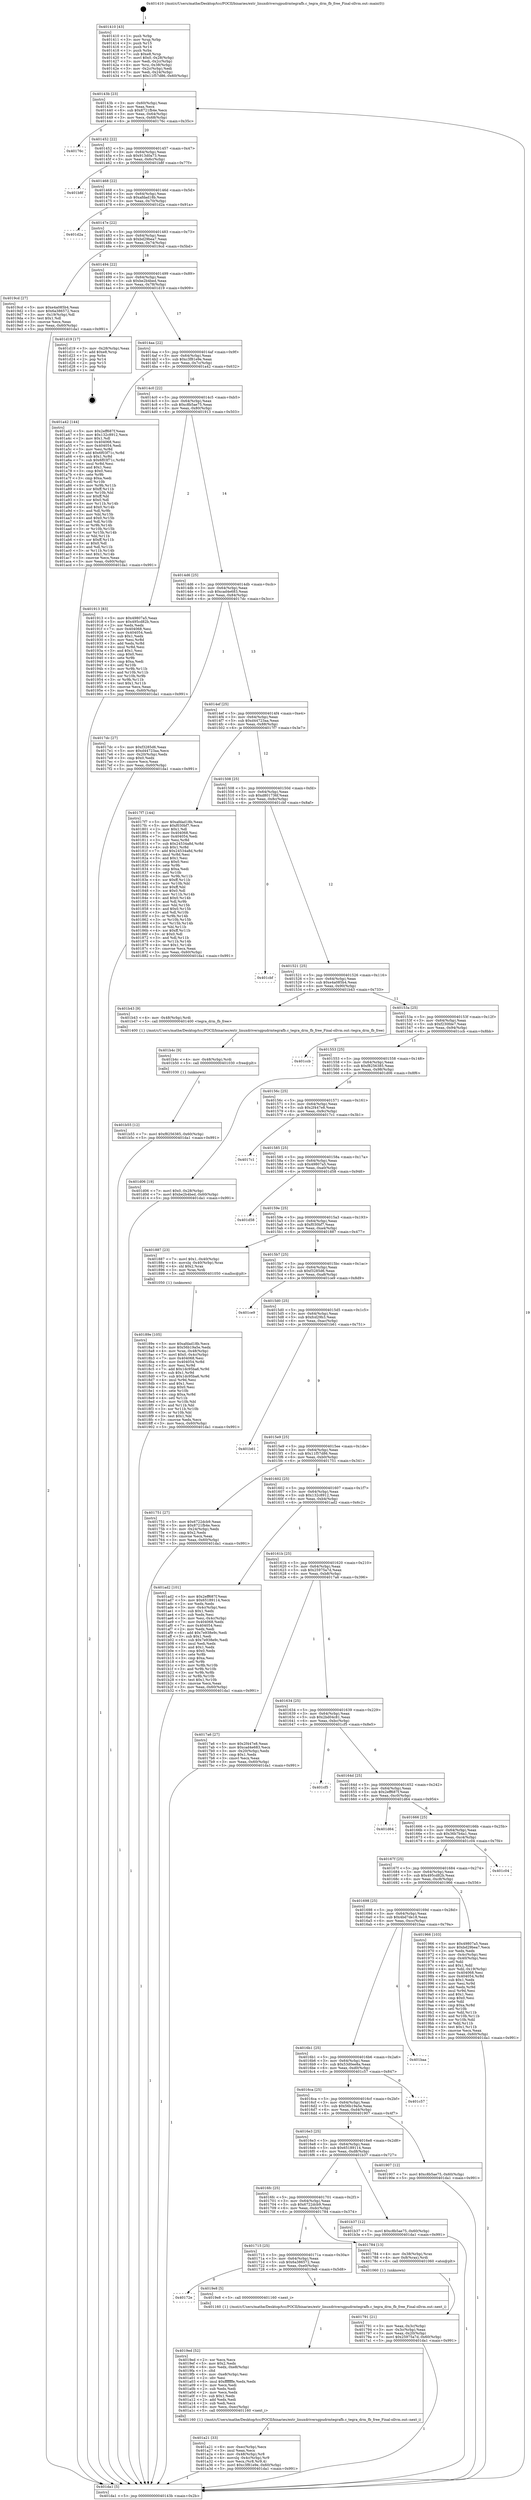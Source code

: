 digraph "0x401410" {
  label = "0x401410 (/mnt/c/Users/mathe/Desktop/tcc/POCII/binaries/extr_linuxdriversgpudrmtegrafb.c_tegra_drm_fb_free_Final-ollvm.out::main(0))"
  labelloc = "t"
  node[shape=record]

  Entry [label="",width=0.3,height=0.3,shape=circle,fillcolor=black,style=filled]
  "0x40143b" [label="{
     0x40143b [23]\l
     | [instrs]\l
     &nbsp;&nbsp;0x40143b \<+3\>: mov -0x60(%rbp),%eax\l
     &nbsp;&nbsp;0x40143e \<+2\>: mov %eax,%ecx\l
     &nbsp;&nbsp;0x401440 \<+6\>: sub $0x8721fb4e,%ecx\l
     &nbsp;&nbsp;0x401446 \<+3\>: mov %eax,-0x64(%rbp)\l
     &nbsp;&nbsp;0x401449 \<+3\>: mov %ecx,-0x68(%rbp)\l
     &nbsp;&nbsp;0x40144c \<+6\>: je 000000000040176c \<main+0x35c\>\l
  }"]
  "0x40176c" [label="{
     0x40176c\l
  }", style=dashed]
  "0x401452" [label="{
     0x401452 [22]\l
     | [instrs]\l
     &nbsp;&nbsp;0x401452 \<+5\>: jmp 0000000000401457 \<main+0x47\>\l
     &nbsp;&nbsp;0x401457 \<+3\>: mov -0x64(%rbp),%eax\l
     &nbsp;&nbsp;0x40145a \<+5\>: sub $0x913d0a73,%eax\l
     &nbsp;&nbsp;0x40145f \<+3\>: mov %eax,-0x6c(%rbp)\l
     &nbsp;&nbsp;0x401462 \<+6\>: je 0000000000401b8f \<main+0x77f\>\l
  }"]
  Exit [label="",width=0.3,height=0.3,shape=circle,fillcolor=black,style=filled,peripheries=2]
  "0x401b8f" [label="{
     0x401b8f\l
  }", style=dashed]
  "0x401468" [label="{
     0x401468 [22]\l
     | [instrs]\l
     &nbsp;&nbsp;0x401468 \<+5\>: jmp 000000000040146d \<main+0x5d\>\l
     &nbsp;&nbsp;0x40146d \<+3\>: mov -0x64(%rbp),%eax\l
     &nbsp;&nbsp;0x401470 \<+5\>: sub $0xafdad18b,%eax\l
     &nbsp;&nbsp;0x401475 \<+3\>: mov %eax,-0x70(%rbp)\l
     &nbsp;&nbsp;0x401478 \<+6\>: je 0000000000401d2a \<main+0x91a\>\l
  }"]
  "0x401b55" [label="{
     0x401b55 [12]\l
     | [instrs]\l
     &nbsp;&nbsp;0x401b55 \<+7\>: movl $0xf8256385,-0x60(%rbp)\l
     &nbsp;&nbsp;0x401b5c \<+5\>: jmp 0000000000401da1 \<main+0x991\>\l
  }"]
  "0x401d2a" [label="{
     0x401d2a\l
  }", style=dashed]
  "0x40147e" [label="{
     0x40147e [22]\l
     | [instrs]\l
     &nbsp;&nbsp;0x40147e \<+5\>: jmp 0000000000401483 \<main+0x73\>\l
     &nbsp;&nbsp;0x401483 \<+3\>: mov -0x64(%rbp),%eax\l
     &nbsp;&nbsp;0x401486 \<+5\>: sub $0xbd29bea7,%eax\l
     &nbsp;&nbsp;0x40148b \<+3\>: mov %eax,-0x74(%rbp)\l
     &nbsp;&nbsp;0x40148e \<+6\>: je 00000000004019cd \<main+0x5bd\>\l
  }"]
  "0x401b4c" [label="{
     0x401b4c [9]\l
     | [instrs]\l
     &nbsp;&nbsp;0x401b4c \<+4\>: mov -0x48(%rbp),%rdi\l
     &nbsp;&nbsp;0x401b50 \<+5\>: call 0000000000401030 \<free@plt\>\l
     | [calls]\l
     &nbsp;&nbsp;0x401030 \{1\} (unknown)\l
  }"]
  "0x4019cd" [label="{
     0x4019cd [27]\l
     | [instrs]\l
     &nbsp;&nbsp;0x4019cd \<+5\>: mov $0xe4a085b4,%eax\l
     &nbsp;&nbsp;0x4019d2 \<+5\>: mov $0x6a386572,%ecx\l
     &nbsp;&nbsp;0x4019d7 \<+3\>: mov -0x19(%rbp),%dl\l
     &nbsp;&nbsp;0x4019da \<+3\>: test $0x1,%dl\l
     &nbsp;&nbsp;0x4019dd \<+3\>: cmovne %ecx,%eax\l
     &nbsp;&nbsp;0x4019e0 \<+3\>: mov %eax,-0x60(%rbp)\l
     &nbsp;&nbsp;0x4019e3 \<+5\>: jmp 0000000000401da1 \<main+0x991\>\l
  }"]
  "0x401494" [label="{
     0x401494 [22]\l
     | [instrs]\l
     &nbsp;&nbsp;0x401494 \<+5\>: jmp 0000000000401499 \<main+0x89\>\l
     &nbsp;&nbsp;0x401499 \<+3\>: mov -0x64(%rbp),%eax\l
     &nbsp;&nbsp;0x40149c \<+5\>: sub $0xbe2b4bed,%eax\l
     &nbsp;&nbsp;0x4014a1 \<+3\>: mov %eax,-0x78(%rbp)\l
     &nbsp;&nbsp;0x4014a4 \<+6\>: je 0000000000401d19 \<main+0x909\>\l
  }"]
  "0x401a21" [label="{
     0x401a21 [33]\l
     | [instrs]\l
     &nbsp;&nbsp;0x401a21 \<+6\>: mov -0xec(%rbp),%ecx\l
     &nbsp;&nbsp;0x401a27 \<+3\>: imul %eax,%ecx\l
     &nbsp;&nbsp;0x401a2a \<+4\>: mov -0x48(%rbp),%r8\l
     &nbsp;&nbsp;0x401a2e \<+4\>: movslq -0x4c(%rbp),%r9\l
     &nbsp;&nbsp;0x401a32 \<+4\>: mov %ecx,(%r8,%r9,4)\l
     &nbsp;&nbsp;0x401a36 \<+7\>: movl $0xc3f81e9e,-0x60(%rbp)\l
     &nbsp;&nbsp;0x401a3d \<+5\>: jmp 0000000000401da1 \<main+0x991\>\l
  }"]
  "0x401d19" [label="{
     0x401d19 [17]\l
     | [instrs]\l
     &nbsp;&nbsp;0x401d19 \<+3\>: mov -0x28(%rbp),%eax\l
     &nbsp;&nbsp;0x401d1c \<+7\>: add $0xe8,%rsp\l
     &nbsp;&nbsp;0x401d23 \<+1\>: pop %rbx\l
     &nbsp;&nbsp;0x401d24 \<+2\>: pop %r14\l
     &nbsp;&nbsp;0x401d26 \<+2\>: pop %r15\l
     &nbsp;&nbsp;0x401d28 \<+1\>: pop %rbp\l
     &nbsp;&nbsp;0x401d29 \<+1\>: ret\l
  }"]
  "0x4014aa" [label="{
     0x4014aa [22]\l
     | [instrs]\l
     &nbsp;&nbsp;0x4014aa \<+5\>: jmp 00000000004014af \<main+0x9f\>\l
     &nbsp;&nbsp;0x4014af \<+3\>: mov -0x64(%rbp),%eax\l
     &nbsp;&nbsp;0x4014b2 \<+5\>: sub $0xc3f81e9e,%eax\l
     &nbsp;&nbsp;0x4014b7 \<+3\>: mov %eax,-0x7c(%rbp)\l
     &nbsp;&nbsp;0x4014ba \<+6\>: je 0000000000401a42 \<main+0x632\>\l
  }"]
  "0x4019ed" [label="{
     0x4019ed [52]\l
     | [instrs]\l
     &nbsp;&nbsp;0x4019ed \<+2\>: xor %ecx,%ecx\l
     &nbsp;&nbsp;0x4019ef \<+5\>: mov $0x2,%edx\l
     &nbsp;&nbsp;0x4019f4 \<+6\>: mov %edx,-0xe8(%rbp)\l
     &nbsp;&nbsp;0x4019fa \<+1\>: cltd\l
     &nbsp;&nbsp;0x4019fb \<+6\>: mov -0xe8(%rbp),%esi\l
     &nbsp;&nbsp;0x401a01 \<+2\>: idiv %esi\l
     &nbsp;&nbsp;0x401a03 \<+6\>: imul $0xfffffffe,%edx,%edx\l
     &nbsp;&nbsp;0x401a09 \<+2\>: mov %ecx,%edi\l
     &nbsp;&nbsp;0x401a0b \<+2\>: sub %edx,%edi\l
     &nbsp;&nbsp;0x401a0d \<+2\>: mov %ecx,%edx\l
     &nbsp;&nbsp;0x401a0f \<+3\>: sub $0x1,%edx\l
     &nbsp;&nbsp;0x401a12 \<+2\>: add %edx,%edi\l
     &nbsp;&nbsp;0x401a14 \<+2\>: sub %edi,%ecx\l
     &nbsp;&nbsp;0x401a16 \<+6\>: mov %ecx,-0xec(%rbp)\l
     &nbsp;&nbsp;0x401a1c \<+5\>: call 0000000000401160 \<next_i\>\l
     | [calls]\l
     &nbsp;&nbsp;0x401160 \{1\} (/mnt/c/Users/mathe/Desktop/tcc/POCII/binaries/extr_linuxdriversgpudrmtegrafb.c_tegra_drm_fb_free_Final-ollvm.out::next_i)\l
  }"]
  "0x401a42" [label="{
     0x401a42 [144]\l
     | [instrs]\l
     &nbsp;&nbsp;0x401a42 \<+5\>: mov $0x2eff687f,%eax\l
     &nbsp;&nbsp;0x401a47 \<+5\>: mov $0x132c8912,%ecx\l
     &nbsp;&nbsp;0x401a4c \<+2\>: mov $0x1,%dl\l
     &nbsp;&nbsp;0x401a4e \<+7\>: mov 0x404068,%esi\l
     &nbsp;&nbsp;0x401a55 \<+7\>: mov 0x404054,%edi\l
     &nbsp;&nbsp;0x401a5c \<+3\>: mov %esi,%r8d\l
     &nbsp;&nbsp;0x401a5f \<+7\>: add $0x6f03f71c,%r8d\l
     &nbsp;&nbsp;0x401a66 \<+4\>: sub $0x1,%r8d\l
     &nbsp;&nbsp;0x401a6a \<+7\>: sub $0x6f03f71c,%r8d\l
     &nbsp;&nbsp;0x401a71 \<+4\>: imul %r8d,%esi\l
     &nbsp;&nbsp;0x401a75 \<+3\>: and $0x1,%esi\l
     &nbsp;&nbsp;0x401a78 \<+3\>: cmp $0x0,%esi\l
     &nbsp;&nbsp;0x401a7b \<+4\>: sete %r9b\l
     &nbsp;&nbsp;0x401a7f \<+3\>: cmp $0xa,%edi\l
     &nbsp;&nbsp;0x401a82 \<+4\>: setl %r10b\l
     &nbsp;&nbsp;0x401a86 \<+3\>: mov %r9b,%r11b\l
     &nbsp;&nbsp;0x401a89 \<+4\>: xor $0xff,%r11b\l
     &nbsp;&nbsp;0x401a8d \<+3\>: mov %r10b,%bl\l
     &nbsp;&nbsp;0x401a90 \<+3\>: xor $0xff,%bl\l
     &nbsp;&nbsp;0x401a93 \<+3\>: xor $0x0,%dl\l
     &nbsp;&nbsp;0x401a96 \<+3\>: mov %r11b,%r14b\l
     &nbsp;&nbsp;0x401a99 \<+4\>: and $0x0,%r14b\l
     &nbsp;&nbsp;0x401a9d \<+3\>: and %dl,%r9b\l
     &nbsp;&nbsp;0x401aa0 \<+3\>: mov %bl,%r15b\l
     &nbsp;&nbsp;0x401aa3 \<+4\>: and $0x0,%r15b\l
     &nbsp;&nbsp;0x401aa7 \<+3\>: and %dl,%r10b\l
     &nbsp;&nbsp;0x401aaa \<+3\>: or %r9b,%r14b\l
     &nbsp;&nbsp;0x401aad \<+3\>: or %r10b,%r15b\l
     &nbsp;&nbsp;0x401ab0 \<+3\>: xor %r15b,%r14b\l
     &nbsp;&nbsp;0x401ab3 \<+3\>: or %bl,%r11b\l
     &nbsp;&nbsp;0x401ab6 \<+4\>: xor $0xff,%r11b\l
     &nbsp;&nbsp;0x401aba \<+3\>: or $0x0,%dl\l
     &nbsp;&nbsp;0x401abd \<+3\>: and %dl,%r11b\l
     &nbsp;&nbsp;0x401ac0 \<+3\>: or %r11b,%r14b\l
     &nbsp;&nbsp;0x401ac3 \<+4\>: test $0x1,%r14b\l
     &nbsp;&nbsp;0x401ac7 \<+3\>: cmovne %ecx,%eax\l
     &nbsp;&nbsp;0x401aca \<+3\>: mov %eax,-0x60(%rbp)\l
     &nbsp;&nbsp;0x401acd \<+5\>: jmp 0000000000401da1 \<main+0x991\>\l
  }"]
  "0x4014c0" [label="{
     0x4014c0 [22]\l
     | [instrs]\l
     &nbsp;&nbsp;0x4014c0 \<+5\>: jmp 00000000004014c5 \<main+0xb5\>\l
     &nbsp;&nbsp;0x4014c5 \<+3\>: mov -0x64(%rbp),%eax\l
     &nbsp;&nbsp;0x4014c8 \<+5\>: sub $0xc8b5ae75,%eax\l
     &nbsp;&nbsp;0x4014cd \<+3\>: mov %eax,-0x80(%rbp)\l
     &nbsp;&nbsp;0x4014d0 \<+6\>: je 0000000000401913 \<main+0x503\>\l
  }"]
  "0x40172e" [label="{
     0x40172e\l
  }", style=dashed]
  "0x401913" [label="{
     0x401913 [83]\l
     | [instrs]\l
     &nbsp;&nbsp;0x401913 \<+5\>: mov $0x49807a5,%eax\l
     &nbsp;&nbsp;0x401918 \<+5\>: mov $0x495cd82b,%ecx\l
     &nbsp;&nbsp;0x40191d \<+2\>: xor %edx,%edx\l
     &nbsp;&nbsp;0x40191f \<+7\>: mov 0x404068,%esi\l
     &nbsp;&nbsp;0x401926 \<+7\>: mov 0x404054,%edi\l
     &nbsp;&nbsp;0x40192d \<+3\>: sub $0x1,%edx\l
     &nbsp;&nbsp;0x401930 \<+3\>: mov %esi,%r8d\l
     &nbsp;&nbsp;0x401933 \<+3\>: add %edx,%r8d\l
     &nbsp;&nbsp;0x401936 \<+4\>: imul %r8d,%esi\l
     &nbsp;&nbsp;0x40193a \<+3\>: and $0x1,%esi\l
     &nbsp;&nbsp;0x40193d \<+3\>: cmp $0x0,%esi\l
     &nbsp;&nbsp;0x401940 \<+4\>: sete %r9b\l
     &nbsp;&nbsp;0x401944 \<+3\>: cmp $0xa,%edi\l
     &nbsp;&nbsp;0x401947 \<+4\>: setl %r10b\l
     &nbsp;&nbsp;0x40194b \<+3\>: mov %r9b,%r11b\l
     &nbsp;&nbsp;0x40194e \<+3\>: and %r10b,%r11b\l
     &nbsp;&nbsp;0x401951 \<+3\>: xor %r10b,%r9b\l
     &nbsp;&nbsp;0x401954 \<+3\>: or %r9b,%r11b\l
     &nbsp;&nbsp;0x401957 \<+4\>: test $0x1,%r11b\l
     &nbsp;&nbsp;0x40195b \<+3\>: cmovne %ecx,%eax\l
     &nbsp;&nbsp;0x40195e \<+3\>: mov %eax,-0x60(%rbp)\l
     &nbsp;&nbsp;0x401961 \<+5\>: jmp 0000000000401da1 \<main+0x991\>\l
  }"]
  "0x4014d6" [label="{
     0x4014d6 [25]\l
     | [instrs]\l
     &nbsp;&nbsp;0x4014d6 \<+5\>: jmp 00000000004014db \<main+0xcb\>\l
     &nbsp;&nbsp;0x4014db \<+3\>: mov -0x64(%rbp),%eax\l
     &nbsp;&nbsp;0x4014de \<+5\>: sub $0xcad4e683,%eax\l
     &nbsp;&nbsp;0x4014e3 \<+6\>: mov %eax,-0x84(%rbp)\l
     &nbsp;&nbsp;0x4014e9 \<+6\>: je 00000000004017dc \<main+0x3cc\>\l
  }"]
  "0x4019e8" [label="{
     0x4019e8 [5]\l
     | [instrs]\l
     &nbsp;&nbsp;0x4019e8 \<+5\>: call 0000000000401160 \<next_i\>\l
     | [calls]\l
     &nbsp;&nbsp;0x401160 \{1\} (/mnt/c/Users/mathe/Desktop/tcc/POCII/binaries/extr_linuxdriversgpudrmtegrafb.c_tegra_drm_fb_free_Final-ollvm.out::next_i)\l
  }"]
  "0x4017dc" [label="{
     0x4017dc [27]\l
     | [instrs]\l
     &nbsp;&nbsp;0x4017dc \<+5\>: mov $0xf3285d6,%eax\l
     &nbsp;&nbsp;0x4017e1 \<+5\>: mov $0xd44723aa,%ecx\l
     &nbsp;&nbsp;0x4017e6 \<+3\>: mov -0x20(%rbp),%edx\l
     &nbsp;&nbsp;0x4017e9 \<+3\>: cmp $0x0,%edx\l
     &nbsp;&nbsp;0x4017ec \<+3\>: cmove %ecx,%eax\l
     &nbsp;&nbsp;0x4017ef \<+3\>: mov %eax,-0x60(%rbp)\l
     &nbsp;&nbsp;0x4017f2 \<+5\>: jmp 0000000000401da1 \<main+0x991\>\l
  }"]
  "0x4014ef" [label="{
     0x4014ef [25]\l
     | [instrs]\l
     &nbsp;&nbsp;0x4014ef \<+5\>: jmp 00000000004014f4 \<main+0xe4\>\l
     &nbsp;&nbsp;0x4014f4 \<+3\>: mov -0x64(%rbp),%eax\l
     &nbsp;&nbsp;0x4014f7 \<+5\>: sub $0xd44723aa,%eax\l
     &nbsp;&nbsp;0x4014fc \<+6\>: mov %eax,-0x88(%rbp)\l
     &nbsp;&nbsp;0x401502 \<+6\>: je 00000000004017f7 \<main+0x3e7\>\l
  }"]
  "0x40189e" [label="{
     0x40189e [105]\l
     | [instrs]\l
     &nbsp;&nbsp;0x40189e \<+5\>: mov $0xafdad18b,%ecx\l
     &nbsp;&nbsp;0x4018a3 \<+5\>: mov $0x56b19a5e,%edx\l
     &nbsp;&nbsp;0x4018a8 \<+4\>: mov %rax,-0x48(%rbp)\l
     &nbsp;&nbsp;0x4018ac \<+7\>: movl $0x0,-0x4c(%rbp)\l
     &nbsp;&nbsp;0x4018b3 \<+7\>: mov 0x404068,%esi\l
     &nbsp;&nbsp;0x4018ba \<+8\>: mov 0x404054,%r8d\l
     &nbsp;&nbsp;0x4018c2 \<+3\>: mov %esi,%r9d\l
     &nbsp;&nbsp;0x4018c5 \<+7\>: add $0x1dc95ba6,%r9d\l
     &nbsp;&nbsp;0x4018cc \<+4\>: sub $0x1,%r9d\l
     &nbsp;&nbsp;0x4018d0 \<+7\>: sub $0x1dc95ba6,%r9d\l
     &nbsp;&nbsp;0x4018d7 \<+4\>: imul %r9d,%esi\l
     &nbsp;&nbsp;0x4018db \<+3\>: and $0x1,%esi\l
     &nbsp;&nbsp;0x4018de \<+3\>: cmp $0x0,%esi\l
     &nbsp;&nbsp;0x4018e1 \<+4\>: sete %r10b\l
     &nbsp;&nbsp;0x4018e5 \<+4\>: cmp $0xa,%r8d\l
     &nbsp;&nbsp;0x4018e9 \<+4\>: setl %r11b\l
     &nbsp;&nbsp;0x4018ed \<+3\>: mov %r10b,%bl\l
     &nbsp;&nbsp;0x4018f0 \<+3\>: and %r11b,%bl\l
     &nbsp;&nbsp;0x4018f3 \<+3\>: xor %r11b,%r10b\l
     &nbsp;&nbsp;0x4018f6 \<+3\>: or %r10b,%bl\l
     &nbsp;&nbsp;0x4018f9 \<+3\>: test $0x1,%bl\l
     &nbsp;&nbsp;0x4018fc \<+3\>: cmovne %edx,%ecx\l
     &nbsp;&nbsp;0x4018ff \<+3\>: mov %ecx,-0x60(%rbp)\l
     &nbsp;&nbsp;0x401902 \<+5\>: jmp 0000000000401da1 \<main+0x991\>\l
  }"]
  "0x4017f7" [label="{
     0x4017f7 [144]\l
     | [instrs]\l
     &nbsp;&nbsp;0x4017f7 \<+5\>: mov $0xafdad18b,%eax\l
     &nbsp;&nbsp;0x4017fc \<+5\>: mov $0xf030bf7,%ecx\l
     &nbsp;&nbsp;0x401801 \<+2\>: mov $0x1,%dl\l
     &nbsp;&nbsp;0x401803 \<+7\>: mov 0x404068,%esi\l
     &nbsp;&nbsp;0x40180a \<+7\>: mov 0x404054,%edi\l
     &nbsp;&nbsp;0x401811 \<+3\>: mov %esi,%r8d\l
     &nbsp;&nbsp;0x401814 \<+7\>: sub $0x24534a8d,%r8d\l
     &nbsp;&nbsp;0x40181b \<+4\>: sub $0x1,%r8d\l
     &nbsp;&nbsp;0x40181f \<+7\>: add $0x24534a8d,%r8d\l
     &nbsp;&nbsp;0x401826 \<+4\>: imul %r8d,%esi\l
     &nbsp;&nbsp;0x40182a \<+3\>: and $0x1,%esi\l
     &nbsp;&nbsp;0x40182d \<+3\>: cmp $0x0,%esi\l
     &nbsp;&nbsp;0x401830 \<+4\>: sete %r9b\l
     &nbsp;&nbsp;0x401834 \<+3\>: cmp $0xa,%edi\l
     &nbsp;&nbsp;0x401837 \<+4\>: setl %r10b\l
     &nbsp;&nbsp;0x40183b \<+3\>: mov %r9b,%r11b\l
     &nbsp;&nbsp;0x40183e \<+4\>: xor $0xff,%r11b\l
     &nbsp;&nbsp;0x401842 \<+3\>: mov %r10b,%bl\l
     &nbsp;&nbsp;0x401845 \<+3\>: xor $0xff,%bl\l
     &nbsp;&nbsp;0x401848 \<+3\>: xor $0x0,%dl\l
     &nbsp;&nbsp;0x40184b \<+3\>: mov %r11b,%r14b\l
     &nbsp;&nbsp;0x40184e \<+4\>: and $0x0,%r14b\l
     &nbsp;&nbsp;0x401852 \<+3\>: and %dl,%r9b\l
     &nbsp;&nbsp;0x401855 \<+3\>: mov %bl,%r15b\l
     &nbsp;&nbsp;0x401858 \<+4\>: and $0x0,%r15b\l
     &nbsp;&nbsp;0x40185c \<+3\>: and %dl,%r10b\l
     &nbsp;&nbsp;0x40185f \<+3\>: or %r9b,%r14b\l
     &nbsp;&nbsp;0x401862 \<+3\>: or %r10b,%r15b\l
     &nbsp;&nbsp;0x401865 \<+3\>: xor %r15b,%r14b\l
     &nbsp;&nbsp;0x401868 \<+3\>: or %bl,%r11b\l
     &nbsp;&nbsp;0x40186b \<+4\>: xor $0xff,%r11b\l
     &nbsp;&nbsp;0x40186f \<+3\>: or $0x0,%dl\l
     &nbsp;&nbsp;0x401872 \<+3\>: and %dl,%r11b\l
     &nbsp;&nbsp;0x401875 \<+3\>: or %r11b,%r14b\l
     &nbsp;&nbsp;0x401878 \<+4\>: test $0x1,%r14b\l
     &nbsp;&nbsp;0x40187c \<+3\>: cmovne %ecx,%eax\l
     &nbsp;&nbsp;0x40187f \<+3\>: mov %eax,-0x60(%rbp)\l
     &nbsp;&nbsp;0x401882 \<+5\>: jmp 0000000000401da1 \<main+0x991\>\l
  }"]
  "0x401508" [label="{
     0x401508 [25]\l
     | [instrs]\l
     &nbsp;&nbsp;0x401508 \<+5\>: jmp 000000000040150d \<main+0xfd\>\l
     &nbsp;&nbsp;0x40150d \<+3\>: mov -0x64(%rbp),%eax\l
     &nbsp;&nbsp;0x401510 \<+5\>: sub $0xd801736f,%eax\l
     &nbsp;&nbsp;0x401515 \<+6\>: mov %eax,-0x8c(%rbp)\l
     &nbsp;&nbsp;0x40151b \<+6\>: je 0000000000401cbf \<main+0x8af\>\l
  }"]
  "0x401791" [label="{
     0x401791 [21]\l
     | [instrs]\l
     &nbsp;&nbsp;0x401791 \<+3\>: mov %eax,-0x3c(%rbp)\l
     &nbsp;&nbsp;0x401794 \<+3\>: mov -0x3c(%rbp),%eax\l
     &nbsp;&nbsp;0x401797 \<+3\>: mov %eax,-0x20(%rbp)\l
     &nbsp;&nbsp;0x40179a \<+7\>: movl $0x25975a7d,-0x60(%rbp)\l
     &nbsp;&nbsp;0x4017a1 \<+5\>: jmp 0000000000401da1 \<main+0x991\>\l
  }"]
  "0x401cbf" [label="{
     0x401cbf\l
  }", style=dashed]
  "0x401521" [label="{
     0x401521 [25]\l
     | [instrs]\l
     &nbsp;&nbsp;0x401521 \<+5\>: jmp 0000000000401526 \<main+0x116\>\l
     &nbsp;&nbsp;0x401526 \<+3\>: mov -0x64(%rbp),%eax\l
     &nbsp;&nbsp;0x401529 \<+5\>: sub $0xe4a085b4,%eax\l
     &nbsp;&nbsp;0x40152e \<+6\>: mov %eax,-0x90(%rbp)\l
     &nbsp;&nbsp;0x401534 \<+6\>: je 0000000000401b43 \<main+0x733\>\l
  }"]
  "0x401715" [label="{
     0x401715 [25]\l
     | [instrs]\l
     &nbsp;&nbsp;0x401715 \<+5\>: jmp 000000000040171a \<main+0x30a\>\l
     &nbsp;&nbsp;0x40171a \<+3\>: mov -0x64(%rbp),%eax\l
     &nbsp;&nbsp;0x40171d \<+5\>: sub $0x6a386572,%eax\l
     &nbsp;&nbsp;0x401722 \<+6\>: mov %eax,-0xe0(%rbp)\l
     &nbsp;&nbsp;0x401728 \<+6\>: je 00000000004019e8 \<main+0x5d8\>\l
  }"]
  "0x401b43" [label="{
     0x401b43 [9]\l
     | [instrs]\l
     &nbsp;&nbsp;0x401b43 \<+4\>: mov -0x48(%rbp),%rdi\l
     &nbsp;&nbsp;0x401b47 \<+5\>: call 0000000000401400 \<tegra_drm_fb_free\>\l
     | [calls]\l
     &nbsp;&nbsp;0x401400 \{1\} (/mnt/c/Users/mathe/Desktop/tcc/POCII/binaries/extr_linuxdriversgpudrmtegrafb.c_tegra_drm_fb_free_Final-ollvm.out::tegra_drm_fb_free)\l
  }"]
  "0x40153a" [label="{
     0x40153a [25]\l
     | [instrs]\l
     &nbsp;&nbsp;0x40153a \<+5\>: jmp 000000000040153f \<main+0x12f\>\l
     &nbsp;&nbsp;0x40153f \<+3\>: mov -0x64(%rbp),%eax\l
     &nbsp;&nbsp;0x401542 \<+5\>: sub $0xf230fde7,%eax\l
     &nbsp;&nbsp;0x401547 \<+6\>: mov %eax,-0x94(%rbp)\l
     &nbsp;&nbsp;0x40154d \<+6\>: je 0000000000401ccb \<main+0x8bb\>\l
  }"]
  "0x401784" [label="{
     0x401784 [13]\l
     | [instrs]\l
     &nbsp;&nbsp;0x401784 \<+4\>: mov -0x38(%rbp),%rax\l
     &nbsp;&nbsp;0x401788 \<+4\>: mov 0x8(%rax),%rdi\l
     &nbsp;&nbsp;0x40178c \<+5\>: call 0000000000401060 \<atoi@plt\>\l
     | [calls]\l
     &nbsp;&nbsp;0x401060 \{1\} (unknown)\l
  }"]
  "0x401ccb" [label="{
     0x401ccb\l
  }", style=dashed]
  "0x401553" [label="{
     0x401553 [25]\l
     | [instrs]\l
     &nbsp;&nbsp;0x401553 \<+5\>: jmp 0000000000401558 \<main+0x148\>\l
     &nbsp;&nbsp;0x401558 \<+3\>: mov -0x64(%rbp),%eax\l
     &nbsp;&nbsp;0x40155b \<+5\>: sub $0xf8256385,%eax\l
     &nbsp;&nbsp;0x401560 \<+6\>: mov %eax,-0x98(%rbp)\l
     &nbsp;&nbsp;0x401566 \<+6\>: je 0000000000401d06 \<main+0x8f6\>\l
  }"]
  "0x4016fc" [label="{
     0x4016fc [25]\l
     | [instrs]\l
     &nbsp;&nbsp;0x4016fc \<+5\>: jmp 0000000000401701 \<main+0x2f1\>\l
     &nbsp;&nbsp;0x401701 \<+3\>: mov -0x64(%rbp),%eax\l
     &nbsp;&nbsp;0x401704 \<+5\>: sub $0x6722dcb9,%eax\l
     &nbsp;&nbsp;0x401709 \<+6\>: mov %eax,-0xdc(%rbp)\l
     &nbsp;&nbsp;0x40170f \<+6\>: je 0000000000401784 \<main+0x374\>\l
  }"]
  "0x401d06" [label="{
     0x401d06 [19]\l
     | [instrs]\l
     &nbsp;&nbsp;0x401d06 \<+7\>: movl $0x0,-0x28(%rbp)\l
     &nbsp;&nbsp;0x401d0d \<+7\>: movl $0xbe2b4bed,-0x60(%rbp)\l
     &nbsp;&nbsp;0x401d14 \<+5\>: jmp 0000000000401da1 \<main+0x991\>\l
  }"]
  "0x40156c" [label="{
     0x40156c [25]\l
     | [instrs]\l
     &nbsp;&nbsp;0x40156c \<+5\>: jmp 0000000000401571 \<main+0x161\>\l
     &nbsp;&nbsp;0x401571 \<+3\>: mov -0x64(%rbp),%eax\l
     &nbsp;&nbsp;0x401574 \<+5\>: sub $0x2f447e8,%eax\l
     &nbsp;&nbsp;0x401579 \<+6\>: mov %eax,-0x9c(%rbp)\l
     &nbsp;&nbsp;0x40157f \<+6\>: je 00000000004017c1 \<main+0x3b1\>\l
  }"]
  "0x401b37" [label="{
     0x401b37 [12]\l
     | [instrs]\l
     &nbsp;&nbsp;0x401b37 \<+7\>: movl $0xc8b5ae75,-0x60(%rbp)\l
     &nbsp;&nbsp;0x401b3e \<+5\>: jmp 0000000000401da1 \<main+0x991\>\l
  }"]
  "0x4017c1" [label="{
     0x4017c1\l
  }", style=dashed]
  "0x401585" [label="{
     0x401585 [25]\l
     | [instrs]\l
     &nbsp;&nbsp;0x401585 \<+5\>: jmp 000000000040158a \<main+0x17a\>\l
     &nbsp;&nbsp;0x40158a \<+3\>: mov -0x64(%rbp),%eax\l
     &nbsp;&nbsp;0x40158d \<+5\>: sub $0x49807a5,%eax\l
     &nbsp;&nbsp;0x401592 \<+6\>: mov %eax,-0xa0(%rbp)\l
     &nbsp;&nbsp;0x401598 \<+6\>: je 0000000000401d58 \<main+0x948\>\l
  }"]
  "0x4016e3" [label="{
     0x4016e3 [25]\l
     | [instrs]\l
     &nbsp;&nbsp;0x4016e3 \<+5\>: jmp 00000000004016e8 \<main+0x2d8\>\l
     &nbsp;&nbsp;0x4016e8 \<+3\>: mov -0x64(%rbp),%eax\l
     &nbsp;&nbsp;0x4016eb \<+5\>: sub $0x65189114,%eax\l
     &nbsp;&nbsp;0x4016f0 \<+6\>: mov %eax,-0xd8(%rbp)\l
     &nbsp;&nbsp;0x4016f6 \<+6\>: je 0000000000401b37 \<main+0x727\>\l
  }"]
  "0x401d58" [label="{
     0x401d58\l
  }", style=dashed]
  "0x40159e" [label="{
     0x40159e [25]\l
     | [instrs]\l
     &nbsp;&nbsp;0x40159e \<+5\>: jmp 00000000004015a3 \<main+0x193\>\l
     &nbsp;&nbsp;0x4015a3 \<+3\>: mov -0x64(%rbp),%eax\l
     &nbsp;&nbsp;0x4015a6 \<+5\>: sub $0xf030bf7,%eax\l
     &nbsp;&nbsp;0x4015ab \<+6\>: mov %eax,-0xa4(%rbp)\l
     &nbsp;&nbsp;0x4015b1 \<+6\>: je 0000000000401887 \<main+0x477\>\l
  }"]
  "0x401907" [label="{
     0x401907 [12]\l
     | [instrs]\l
     &nbsp;&nbsp;0x401907 \<+7\>: movl $0xc8b5ae75,-0x60(%rbp)\l
     &nbsp;&nbsp;0x40190e \<+5\>: jmp 0000000000401da1 \<main+0x991\>\l
  }"]
  "0x401887" [label="{
     0x401887 [23]\l
     | [instrs]\l
     &nbsp;&nbsp;0x401887 \<+7\>: movl $0x1,-0x40(%rbp)\l
     &nbsp;&nbsp;0x40188e \<+4\>: movslq -0x40(%rbp),%rax\l
     &nbsp;&nbsp;0x401892 \<+4\>: shl $0x2,%rax\l
     &nbsp;&nbsp;0x401896 \<+3\>: mov %rax,%rdi\l
     &nbsp;&nbsp;0x401899 \<+5\>: call 0000000000401050 \<malloc@plt\>\l
     | [calls]\l
     &nbsp;&nbsp;0x401050 \{1\} (unknown)\l
  }"]
  "0x4015b7" [label="{
     0x4015b7 [25]\l
     | [instrs]\l
     &nbsp;&nbsp;0x4015b7 \<+5\>: jmp 00000000004015bc \<main+0x1ac\>\l
     &nbsp;&nbsp;0x4015bc \<+3\>: mov -0x64(%rbp),%eax\l
     &nbsp;&nbsp;0x4015bf \<+5\>: sub $0xf3285d6,%eax\l
     &nbsp;&nbsp;0x4015c4 \<+6\>: mov %eax,-0xa8(%rbp)\l
     &nbsp;&nbsp;0x4015ca \<+6\>: je 0000000000401ce9 \<main+0x8d9\>\l
  }"]
  "0x4016ca" [label="{
     0x4016ca [25]\l
     | [instrs]\l
     &nbsp;&nbsp;0x4016ca \<+5\>: jmp 00000000004016cf \<main+0x2bf\>\l
     &nbsp;&nbsp;0x4016cf \<+3\>: mov -0x64(%rbp),%eax\l
     &nbsp;&nbsp;0x4016d2 \<+5\>: sub $0x56b19a5e,%eax\l
     &nbsp;&nbsp;0x4016d7 \<+6\>: mov %eax,-0xd4(%rbp)\l
     &nbsp;&nbsp;0x4016dd \<+6\>: je 0000000000401907 \<main+0x4f7\>\l
  }"]
  "0x401ce9" [label="{
     0x401ce9\l
  }", style=dashed]
  "0x4015d0" [label="{
     0x4015d0 [25]\l
     | [instrs]\l
     &nbsp;&nbsp;0x4015d0 \<+5\>: jmp 00000000004015d5 \<main+0x1c5\>\l
     &nbsp;&nbsp;0x4015d5 \<+3\>: mov -0x64(%rbp),%eax\l
     &nbsp;&nbsp;0x4015d8 \<+5\>: sub $0xfcd29b3,%eax\l
     &nbsp;&nbsp;0x4015dd \<+6\>: mov %eax,-0xac(%rbp)\l
     &nbsp;&nbsp;0x4015e3 \<+6\>: je 0000000000401b61 \<main+0x751\>\l
  }"]
  "0x401c57" [label="{
     0x401c57\l
  }", style=dashed]
  "0x401b61" [label="{
     0x401b61\l
  }", style=dashed]
  "0x4015e9" [label="{
     0x4015e9 [25]\l
     | [instrs]\l
     &nbsp;&nbsp;0x4015e9 \<+5\>: jmp 00000000004015ee \<main+0x1de\>\l
     &nbsp;&nbsp;0x4015ee \<+3\>: mov -0x64(%rbp),%eax\l
     &nbsp;&nbsp;0x4015f1 \<+5\>: sub $0x11f57d86,%eax\l
     &nbsp;&nbsp;0x4015f6 \<+6\>: mov %eax,-0xb0(%rbp)\l
     &nbsp;&nbsp;0x4015fc \<+6\>: je 0000000000401751 \<main+0x341\>\l
  }"]
  "0x4016b1" [label="{
     0x4016b1 [25]\l
     | [instrs]\l
     &nbsp;&nbsp;0x4016b1 \<+5\>: jmp 00000000004016b6 \<main+0x2a6\>\l
     &nbsp;&nbsp;0x4016b6 \<+3\>: mov -0x64(%rbp),%eax\l
     &nbsp;&nbsp;0x4016b9 \<+5\>: sub $0x53d0ee8a,%eax\l
     &nbsp;&nbsp;0x4016be \<+6\>: mov %eax,-0xd0(%rbp)\l
     &nbsp;&nbsp;0x4016c4 \<+6\>: je 0000000000401c57 \<main+0x847\>\l
  }"]
  "0x401751" [label="{
     0x401751 [27]\l
     | [instrs]\l
     &nbsp;&nbsp;0x401751 \<+5\>: mov $0x6722dcb9,%eax\l
     &nbsp;&nbsp;0x401756 \<+5\>: mov $0x8721fb4e,%ecx\l
     &nbsp;&nbsp;0x40175b \<+3\>: mov -0x24(%rbp),%edx\l
     &nbsp;&nbsp;0x40175e \<+3\>: cmp $0x2,%edx\l
     &nbsp;&nbsp;0x401761 \<+3\>: cmovne %ecx,%eax\l
     &nbsp;&nbsp;0x401764 \<+3\>: mov %eax,-0x60(%rbp)\l
     &nbsp;&nbsp;0x401767 \<+5\>: jmp 0000000000401da1 \<main+0x991\>\l
  }"]
  "0x401602" [label="{
     0x401602 [25]\l
     | [instrs]\l
     &nbsp;&nbsp;0x401602 \<+5\>: jmp 0000000000401607 \<main+0x1f7\>\l
     &nbsp;&nbsp;0x401607 \<+3\>: mov -0x64(%rbp),%eax\l
     &nbsp;&nbsp;0x40160a \<+5\>: sub $0x132c8912,%eax\l
     &nbsp;&nbsp;0x40160f \<+6\>: mov %eax,-0xb4(%rbp)\l
     &nbsp;&nbsp;0x401615 \<+6\>: je 0000000000401ad2 \<main+0x6c2\>\l
  }"]
  "0x401da1" [label="{
     0x401da1 [5]\l
     | [instrs]\l
     &nbsp;&nbsp;0x401da1 \<+5\>: jmp 000000000040143b \<main+0x2b\>\l
  }"]
  "0x401410" [label="{
     0x401410 [43]\l
     | [instrs]\l
     &nbsp;&nbsp;0x401410 \<+1\>: push %rbp\l
     &nbsp;&nbsp;0x401411 \<+3\>: mov %rsp,%rbp\l
     &nbsp;&nbsp;0x401414 \<+2\>: push %r15\l
     &nbsp;&nbsp;0x401416 \<+2\>: push %r14\l
     &nbsp;&nbsp;0x401418 \<+1\>: push %rbx\l
     &nbsp;&nbsp;0x401419 \<+7\>: sub $0xe8,%rsp\l
     &nbsp;&nbsp;0x401420 \<+7\>: movl $0x0,-0x28(%rbp)\l
     &nbsp;&nbsp;0x401427 \<+3\>: mov %edi,-0x2c(%rbp)\l
     &nbsp;&nbsp;0x40142a \<+4\>: mov %rsi,-0x38(%rbp)\l
     &nbsp;&nbsp;0x40142e \<+3\>: mov -0x2c(%rbp),%edi\l
     &nbsp;&nbsp;0x401431 \<+3\>: mov %edi,-0x24(%rbp)\l
     &nbsp;&nbsp;0x401434 \<+7\>: movl $0x11f57d86,-0x60(%rbp)\l
  }"]
  "0x401baa" [label="{
     0x401baa\l
  }", style=dashed]
  "0x401ad2" [label="{
     0x401ad2 [101]\l
     | [instrs]\l
     &nbsp;&nbsp;0x401ad2 \<+5\>: mov $0x2eff687f,%eax\l
     &nbsp;&nbsp;0x401ad7 \<+5\>: mov $0x65189114,%ecx\l
     &nbsp;&nbsp;0x401adc \<+2\>: xor %edx,%edx\l
     &nbsp;&nbsp;0x401ade \<+3\>: mov -0x4c(%rbp),%esi\l
     &nbsp;&nbsp;0x401ae1 \<+3\>: sub $0x1,%edx\l
     &nbsp;&nbsp;0x401ae4 \<+2\>: sub %edx,%esi\l
     &nbsp;&nbsp;0x401ae6 \<+3\>: mov %esi,-0x4c(%rbp)\l
     &nbsp;&nbsp;0x401ae9 \<+7\>: mov 0x404068,%edx\l
     &nbsp;&nbsp;0x401af0 \<+7\>: mov 0x404054,%esi\l
     &nbsp;&nbsp;0x401af7 \<+2\>: mov %edx,%edi\l
     &nbsp;&nbsp;0x401af9 \<+6\>: add $0x7e938e9c,%edi\l
     &nbsp;&nbsp;0x401aff \<+3\>: sub $0x1,%edi\l
     &nbsp;&nbsp;0x401b02 \<+6\>: sub $0x7e938e9c,%edi\l
     &nbsp;&nbsp;0x401b08 \<+3\>: imul %edi,%edx\l
     &nbsp;&nbsp;0x401b0b \<+3\>: and $0x1,%edx\l
     &nbsp;&nbsp;0x401b0e \<+3\>: cmp $0x0,%edx\l
     &nbsp;&nbsp;0x401b11 \<+4\>: sete %r8b\l
     &nbsp;&nbsp;0x401b15 \<+3\>: cmp $0xa,%esi\l
     &nbsp;&nbsp;0x401b18 \<+4\>: setl %r9b\l
     &nbsp;&nbsp;0x401b1c \<+3\>: mov %r8b,%r10b\l
     &nbsp;&nbsp;0x401b1f \<+3\>: and %r9b,%r10b\l
     &nbsp;&nbsp;0x401b22 \<+3\>: xor %r9b,%r8b\l
     &nbsp;&nbsp;0x401b25 \<+3\>: or %r8b,%r10b\l
     &nbsp;&nbsp;0x401b28 \<+4\>: test $0x1,%r10b\l
     &nbsp;&nbsp;0x401b2c \<+3\>: cmovne %ecx,%eax\l
     &nbsp;&nbsp;0x401b2f \<+3\>: mov %eax,-0x60(%rbp)\l
     &nbsp;&nbsp;0x401b32 \<+5\>: jmp 0000000000401da1 \<main+0x991\>\l
  }"]
  "0x40161b" [label="{
     0x40161b [25]\l
     | [instrs]\l
     &nbsp;&nbsp;0x40161b \<+5\>: jmp 0000000000401620 \<main+0x210\>\l
     &nbsp;&nbsp;0x401620 \<+3\>: mov -0x64(%rbp),%eax\l
     &nbsp;&nbsp;0x401623 \<+5\>: sub $0x25975a7d,%eax\l
     &nbsp;&nbsp;0x401628 \<+6\>: mov %eax,-0xb8(%rbp)\l
     &nbsp;&nbsp;0x40162e \<+6\>: je 00000000004017a6 \<main+0x396\>\l
  }"]
  "0x401698" [label="{
     0x401698 [25]\l
     | [instrs]\l
     &nbsp;&nbsp;0x401698 \<+5\>: jmp 000000000040169d \<main+0x28d\>\l
     &nbsp;&nbsp;0x40169d \<+3\>: mov -0x64(%rbp),%eax\l
     &nbsp;&nbsp;0x4016a0 \<+5\>: sub $0x4bd7de18,%eax\l
     &nbsp;&nbsp;0x4016a5 \<+6\>: mov %eax,-0xcc(%rbp)\l
     &nbsp;&nbsp;0x4016ab \<+6\>: je 0000000000401baa \<main+0x79a\>\l
  }"]
  "0x4017a6" [label="{
     0x4017a6 [27]\l
     | [instrs]\l
     &nbsp;&nbsp;0x4017a6 \<+5\>: mov $0x2f447e8,%eax\l
     &nbsp;&nbsp;0x4017ab \<+5\>: mov $0xcad4e683,%ecx\l
     &nbsp;&nbsp;0x4017b0 \<+3\>: mov -0x20(%rbp),%edx\l
     &nbsp;&nbsp;0x4017b3 \<+3\>: cmp $0x1,%edx\l
     &nbsp;&nbsp;0x4017b6 \<+3\>: cmovl %ecx,%eax\l
     &nbsp;&nbsp;0x4017b9 \<+3\>: mov %eax,-0x60(%rbp)\l
     &nbsp;&nbsp;0x4017bc \<+5\>: jmp 0000000000401da1 \<main+0x991\>\l
  }"]
  "0x401634" [label="{
     0x401634 [25]\l
     | [instrs]\l
     &nbsp;&nbsp;0x401634 \<+5\>: jmp 0000000000401639 \<main+0x229\>\l
     &nbsp;&nbsp;0x401639 \<+3\>: mov -0x64(%rbp),%eax\l
     &nbsp;&nbsp;0x40163c \<+5\>: sub $0x2bd04c81,%eax\l
     &nbsp;&nbsp;0x401641 \<+6\>: mov %eax,-0xbc(%rbp)\l
     &nbsp;&nbsp;0x401647 \<+6\>: je 0000000000401cf5 \<main+0x8e5\>\l
  }"]
  "0x401966" [label="{
     0x401966 [103]\l
     | [instrs]\l
     &nbsp;&nbsp;0x401966 \<+5\>: mov $0x49807a5,%eax\l
     &nbsp;&nbsp;0x40196b \<+5\>: mov $0xbd29bea7,%ecx\l
     &nbsp;&nbsp;0x401970 \<+2\>: xor %edx,%edx\l
     &nbsp;&nbsp;0x401972 \<+3\>: mov -0x4c(%rbp),%esi\l
     &nbsp;&nbsp;0x401975 \<+3\>: cmp -0x40(%rbp),%esi\l
     &nbsp;&nbsp;0x401978 \<+4\>: setl %dil\l
     &nbsp;&nbsp;0x40197c \<+4\>: and $0x1,%dil\l
     &nbsp;&nbsp;0x401980 \<+4\>: mov %dil,-0x19(%rbp)\l
     &nbsp;&nbsp;0x401984 \<+7\>: mov 0x404068,%esi\l
     &nbsp;&nbsp;0x40198b \<+8\>: mov 0x404054,%r8d\l
     &nbsp;&nbsp;0x401993 \<+3\>: sub $0x1,%edx\l
     &nbsp;&nbsp;0x401996 \<+3\>: mov %esi,%r9d\l
     &nbsp;&nbsp;0x401999 \<+3\>: add %edx,%r9d\l
     &nbsp;&nbsp;0x40199c \<+4\>: imul %r9d,%esi\l
     &nbsp;&nbsp;0x4019a0 \<+3\>: and $0x1,%esi\l
     &nbsp;&nbsp;0x4019a3 \<+3\>: cmp $0x0,%esi\l
     &nbsp;&nbsp;0x4019a6 \<+4\>: sete %dil\l
     &nbsp;&nbsp;0x4019aa \<+4\>: cmp $0xa,%r8d\l
     &nbsp;&nbsp;0x4019ae \<+4\>: setl %r10b\l
     &nbsp;&nbsp;0x4019b2 \<+3\>: mov %dil,%r11b\l
     &nbsp;&nbsp;0x4019b5 \<+3\>: and %r10b,%r11b\l
     &nbsp;&nbsp;0x4019b8 \<+3\>: xor %r10b,%dil\l
     &nbsp;&nbsp;0x4019bb \<+3\>: or %dil,%r11b\l
     &nbsp;&nbsp;0x4019be \<+4\>: test $0x1,%r11b\l
     &nbsp;&nbsp;0x4019c2 \<+3\>: cmovne %ecx,%eax\l
     &nbsp;&nbsp;0x4019c5 \<+3\>: mov %eax,-0x60(%rbp)\l
     &nbsp;&nbsp;0x4019c8 \<+5\>: jmp 0000000000401da1 \<main+0x991\>\l
  }"]
  "0x401cf5" [label="{
     0x401cf5\l
  }", style=dashed]
  "0x40164d" [label="{
     0x40164d [25]\l
     | [instrs]\l
     &nbsp;&nbsp;0x40164d \<+5\>: jmp 0000000000401652 \<main+0x242\>\l
     &nbsp;&nbsp;0x401652 \<+3\>: mov -0x64(%rbp),%eax\l
     &nbsp;&nbsp;0x401655 \<+5\>: sub $0x2eff687f,%eax\l
     &nbsp;&nbsp;0x40165a \<+6\>: mov %eax,-0xc0(%rbp)\l
     &nbsp;&nbsp;0x401660 \<+6\>: je 0000000000401d64 \<main+0x954\>\l
  }"]
  "0x40167f" [label="{
     0x40167f [25]\l
     | [instrs]\l
     &nbsp;&nbsp;0x40167f \<+5\>: jmp 0000000000401684 \<main+0x274\>\l
     &nbsp;&nbsp;0x401684 \<+3\>: mov -0x64(%rbp),%eax\l
     &nbsp;&nbsp;0x401687 \<+5\>: sub $0x495cd82b,%eax\l
     &nbsp;&nbsp;0x40168c \<+6\>: mov %eax,-0xc8(%rbp)\l
     &nbsp;&nbsp;0x401692 \<+6\>: je 0000000000401966 \<main+0x556\>\l
  }"]
  "0x401d64" [label="{
     0x401d64\l
  }", style=dashed]
  "0x401666" [label="{
     0x401666 [25]\l
     | [instrs]\l
     &nbsp;&nbsp;0x401666 \<+5\>: jmp 000000000040166b \<main+0x25b\>\l
     &nbsp;&nbsp;0x40166b \<+3\>: mov -0x64(%rbp),%eax\l
     &nbsp;&nbsp;0x40166e \<+5\>: sub $0x36b7b4a1,%eax\l
     &nbsp;&nbsp;0x401673 \<+6\>: mov %eax,-0xc4(%rbp)\l
     &nbsp;&nbsp;0x401679 \<+6\>: je 0000000000401c04 \<main+0x7f4\>\l
  }"]
  "0x401c04" [label="{
     0x401c04\l
  }", style=dashed]
  Entry -> "0x401410" [label=" 1"]
  "0x40143b" -> "0x40176c" [label=" 0"]
  "0x40143b" -> "0x401452" [label=" 20"]
  "0x401d19" -> Exit [label=" 1"]
  "0x401452" -> "0x401b8f" [label=" 0"]
  "0x401452" -> "0x401468" [label=" 20"]
  "0x401d06" -> "0x401da1" [label=" 1"]
  "0x401468" -> "0x401d2a" [label=" 0"]
  "0x401468" -> "0x40147e" [label=" 20"]
  "0x401b55" -> "0x401da1" [label=" 1"]
  "0x40147e" -> "0x4019cd" [label=" 2"]
  "0x40147e" -> "0x401494" [label=" 18"]
  "0x401b4c" -> "0x401b55" [label=" 1"]
  "0x401494" -> "0x401d19" [label=" 1"]
  "0x401494" -> "0x4014aa" [label=" 17"]
  "0x401b43" -> "0x401b4c" [label=" 1"]
  "0x4014aa" -> "0x401a42" [label=" 1"]
  "0x4014aa" -> "0x4014c0" [label=" 16"]
  "0x401b37" -> "0x401da1" [label=" 1"]
  "0x4014c0" -> "0x401913" [label=" 2"]
  "0x4014c0" -> "0x4014d6" [label=" 14"]
  "0x401ad2" -> "0x401da1" [label=" 1"]
  "0x4014d6" -> "0x4017dc" [label=" 1"]
  "0x4014d6" -> "0x4014ef" [label=" 13"]
  "0x401a42" -> "0x401da1" [label=" 1"]
  "0x4014ef" -> "0x4017f7" [label=" 1"]
  "0x4014ef" -> "0x401508" [label=" 12"]
  "0x4019ed" -> "0x401a21" [label=" 1"]
  "0x401508" -> "0x401cbf" [label=" 0"]
  "0x401508" -> "0x401521" [label=" 12"]
  "0x4019e8" -> "0x4019ed" [label=" 1"]
  "0x401521" -> "0x401b43" [label=" 1"]
  "0x401521" -> "0x40153a" [label=" 11"]
  "0x401715" -> "0x40172e" [label=" 0"]
  "0x40153a" -> "0x401ccb" [label=" 0"]
  "0x40153a" -> "0x401553" [label=" 11"]
  "0x401715" -> "0x4019e8" [label=" 1"]
  "0x401553" -> "0x401d06" [label=" 1"]
  "0x401553" -> "0x40156c" [label=" 10"]
  "0x4019cd" -> "0x401da1" [label=" 2"]
  "0x40156c" -> "0x4017c1" [label=" 0"]
  "0x40156c" -> "0x401585" [label=" 10"]
  "0x401966" -> "0x401da1" [label=" 2"]
  "0x401585" -> "0x401d58" [label=" 0"]
  "0x401585" -> "0x40159e" [label=" 10"]
  "0x401907" -> "0x401da1" [label=" 1"]
  "0x40159e" -> "0x401887" [label=" 1"]
  "0x40159e" -> "0x4015b7" [label=" 9"]
  "0x40189e" -> "0x401da1" [label=" 1"]
  "0x4015b7" -> "0x401ce9" [label=" 0"]
  "0x4015b7" -> "0x4015d0" [label=" 9"]
  "0x4017f7" -> "0x401da1" [label=" 1"]
  "0x4015d0" -> "0x401b61" [label=" 0"]
  "0x4015d0" -> "0x4015e9" [label=" 9"]
  "0x4017dc" -> "0x401da1" [label=" 1"]
  "0x4015e9" -> "0x401751" [label=" 1"]
  "0x4015e9" -> "0x401602" [label=" 8"]
  "0x401751" -> "0x401da1" [label=" 1"]
  "0x401410" -> "0x40143b" [label=" 1"]
  "0x401da1" -> "0x40143b" [label=" 19"]
  "0x401791" -> "0x401da1" [label=" 1"]
  "0x401602" -> "0x401ad2" [label=" 1"]
  "0x401602" -> "0x40161b" [label=" 7"]
  "0x401784" -> "0x401791" [label=" 1"]
  "0x40161b" -> "0x4017a6" [label=" 1"]
  "0x40161b" -> "0x401634" [label=" 6"]
  "0x4016fc" -> "0x401784" [label=" 1"]
  "0x401634" -> "0x401cf5" [label=" 0"]
  "0x401634" -> "0x40164d" [label=" 6"]
  "0x401a21" -> "0x401da1" [label=" 1"]
  "0x40164d" -> "0x401d64" [label=" 0"]
  "0x40164d" -> "0x401666" [label=" 6"]
  "0x4016e3" -> "0x401b37" [label=" 1"]
  "0x401666" -> "0x401c04" [label=" 0"]
  "0x401666" -> "0x40167f" [label=" 6"]
  "0x4016e3" -> "0x4016fc" [label=" 2"]
  "0x40167f" -> "0x401966" [label=" 2"]
  "0x40167f" -> "0x401698" [label=" 4"]
  "0x4016fc" -> "0x401715" [label=" 1"]
  "0x401698" -> "0x401baa" [label=" 0"]
  "0x401698" -> "0x4016b1" [label=" 4"]
  "0x4017a6" -> "0x401da1" [label=" 1"]
  "0x4016b1" -> "0x401c57" [label=" 0"]
  "0x4016b1" -> "0x4016ca" [label=" 4"]
  "0x401887" -> "0x40189e" [label=" 1"]
  "0x4016ca" -> "0x401907" [label=" 1"]
  "0x4016ca" -> "0x4016e3" [label=" 3"]
  "0x401913" -> "0x401da1" [label=" 2"]
}
